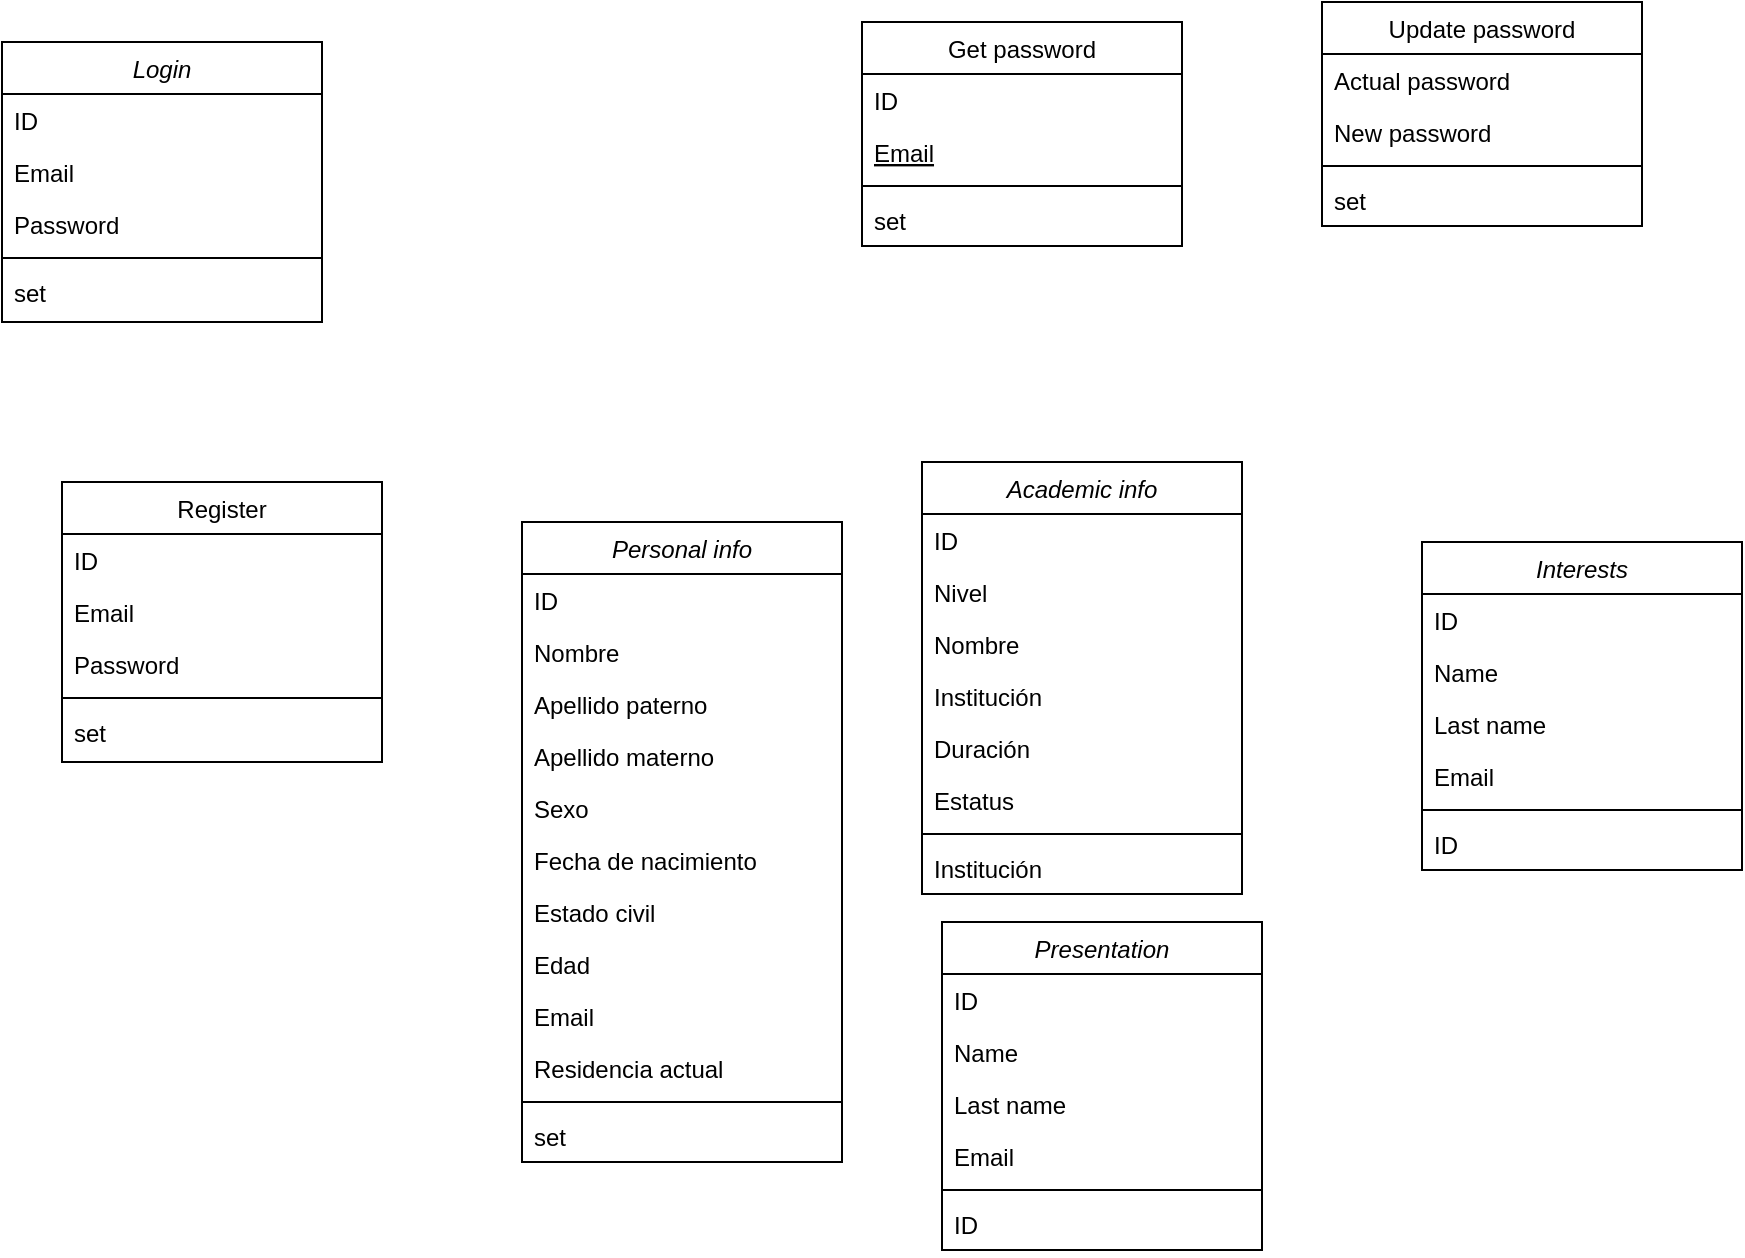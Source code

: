 <mxfile version="17.1.2" type="github">
  <diagram id="C5RBs43oDa-KdzZeNtuy" name="Page-1">
    <mxGraphModel dx="1892" dy="1224" grid="1" gridSize="10" guides="1" tooltips="1" connect="1" arrows="1" fold="1" page="1" pageScale="1" pageWidth="827" pageHeight="1169" math="0" shadow="0">
      <root>
        <mxCell id="WIyWlLk6GJQsqaUBKTNV-0" />
        <mxCell id="WIyWlLk6GJQsqaUBKTNV-1" parent="WIyWlLk6GJQsqaUBKTNV-0" />
        <mxCell id="zkfFHV4jXpPFQw0GAbJ--6" value="Update password" style="swimlane;fontStyle=0;align=center;verticalAlign=top;childLayout=stackLayout;horizontal=1;startSize=26;horizontalStack=0;resizeParent=1;resizeLast=0;collapsible=1;marginBottom=0;rounded=0;shadow=0;strokeWidth=1;" parent="WIyWlLk6GJQsqaUBKTNV-1" vertex="1">
          <mxGeometry x="720" y="10" width="160" height="112" as="geometry">
            <mxRectangle x="130" y="380" width="160" height="26" as="alternateBounds" />
          </mxGeometry>
        </mxCell>
        <mxCell id="zkfFHV4jXpPFQw0GAbJ--7" value="Actual password" style="text;align=left;verticalAlign=top;spacingLeft=4;spacingRight=4;overflow=hidden;rotatable=0;points=[[0,0.5],[1,0.5]];portConstraint=eastwest;" parent="zkfFHV4jXpPFQw0GAbJ--6" vertex="1">
          <mxGeometry y="26" width="160" height="26" as="geometry" />
        </mxCell>
        <mxCell id="zkfFHV4jXpPFQw0GAbJ--8" value="New password" style="text;align=left;verticalAlign=top;spacingLeft=4;spacingRight=4;overflow=hidden;rotatable=0;points=[[0,0.5],[1,0.5]];portConstraint=eastwest;rounded=0;shadow=0;html=0;" parent="zkfFHV4jXpPFQw0GAbJ--6" vertex="1">
          <mxGeometry y="52" width="160" height="26" as="geometry" />
        </mxCell>
        <mxCell id="zkfFHV4jXpPFQw0GAbJ--9" value="" style="line;html=1;strokeWidth=1;align=left;verticalAlign=middle;spacingTop=-1;spacingLeft=3;spacingRight=3;rotatable=0;labelPosition=right;points=[];portConstraint=eastwest;" parent="zkfFHV4jXpPFQw0GAbJ--6" vertex="1">
          <mxGeometry y="78" width="160" height="8" as="geometry" />
        </mxCell>
        <mxCell id="zkfFHV4jXpPFQw0GAbJ--11" value="set" style="text;align=left;verticalAlign=top;spacingLeft=4;spacingRight=4;overflow=hidden;rotatable=0;points=[[0,0.5],[1,0.5]];portConstraint=eastwest;" parent="zkfFHV4jXpPFQw0GAbJ--6" vertex="1">
          <mxGeometry y="86" width="160" height="26" as="geometry" />
        </mxCell>
        <mxCell id="zkfFHV4jXpPFQw0GAbJ--17" value="Register" style="swimlane;fontStyle=0;align=center;verticalAlign=top;childLayout=stackLayout;horizontal=1;startSize=26;horizontalStack=0;resizeParent=1;resizeLast=0;collapsible=1;marginBottom=0;rounded=0;shadow=0;strokeWidth=1;" parent="WIyWlLk6GJQsqaUBKTNV-1" vertex="1">
          <mxGeometry x="90" y="250" width="160" height="140" as="geometry">
            <mxRectangle x="550" y="140" width="160" height="26" as="alternateBounds" />
          </mxGeometry>
        </mxCell>
        <mxCell id="zkfFHV4jXpPFQw0GAbJ--18" value="ID" style="text;align=left;verticalAlign=top;spacingLeft=4;spacingRight=4;overflow=hidden;rotatable=0;points=[[0,0.5],[1,0.5]];portConstraint=eastwest;" parent="zkfFHV4jXpPFQw0GAbJ--17" vertex="1">
          <mxGeometry y="26" width="160" height="26" as="geometry" />
        </mxCell>
        <mxCell id="zkfFHV4jXpPFQw0GAbJ--19" value="Email" style="text;align=left;verticalAlign=top;spacingLeft=4;spacingRight=4;overflow=hidden;rotatable=0;points=[[0,0.5],[1,0.5]];portConstraint=eastwest;rounded=0;shadow=0;html=0;" parent="zkfFHV4jXpPFQw0GAbJ--17" vertex="1">
          <mxGeometry y="52" width="160" height="26" as="geometry" />
        </mxCell>
        <mxCell id="zkfFHV4jXpPFQw0GAbJ--20" value="Password" style="text;align=left;verticalAlign=top;spacingLeft=4;spacingRight=4;overflow=hidden;rotatable=0;points=[[0,0.5],[1,0.5]];portConstraint=eastwest;rounded=0;shadow=0;html=0;" parent="zkfFHV4jXpPFQw0GAbJ--17" vertex="1">
          <mxGeometry y="78" width="160" height="26" as="geometry" />
        </mxCell>
        <mxCell id="zkfFHV4jXpPFQw0GAbJ--23" value="" style="line;html=1;strokeWidth=1;align=left;verticalAlign=middle;spacingTop=-1;spacingLeft=3;spacingRight=3;rotatable=0;labelPosition=right;points=[];portConstraint=eastwest;" parent="zkfFHV4jXpPFQw0GAbJ--17" vertex="1">
          <mxGeometry y="104" width="160" height="8" as="geometry" />
        </mxCell>
        <mxCell id="zkfFHV4jXpPFQw0GAbJ--24" value="set" style="text;align=left;verticalAlign=top;spacingLeft=4;spacingRight=4;overflow=hidden;rotatable=0;points=[[0,0.5],[1,0.5]];portConstraint=eastwest;" parent="zkfFHV4jXpPFQw0GAbJ--17" vertex="1">
          <mxGeometry y="112" width="160" height="26" as="geometry" />
        </mxCell>
        <mxCell id="Cem4j0Yz9Tb3_FZdJSB7-3" value="Login" style="swimlane;fontStyle=2;align=center;verticalAlign=top;childLayout=stackLayout;horizontal=1;startSize=26;horizontalStack=0;resizeParent=1;resizeLast=0;collapsible=1;marginBottom=0;rounded=0;shadow=0;strokeWidth=1;" vertex="1" parent="WIyWlLk6GJQsqaUBKTNV-1">
          <mxGeometry x="60" y="30" width="160" height="140" as="geometry">
            <mxRectangle x="230" y="140" width="160" height="26" as="alternateBounds" />
          </mxGeometry>
        </mxCell>
        <mxCell id="Cem4j0Yz9Tb3_FZdJSB7-4" value="ID" style="text;align=left;verticalAlign=top;spacingLeft=4;spacingRight=4;overflow=hidden;rotatable=0;points=[[0,0.5],[1,0.5]];portConstraint=eastwest;" vertex="1" parent="Cem4j0Yz9Tb3_FZdJSB7-3">
          <mxGeometry y="26" width="160" height="26" as="geometry" />
        </mxCell>
        <mxCell id="Cem4j0Yz9Tb3_FZdJSB7-5" value="Email" style="text;align=left;verticalAlign=top;spacingLeft=4;spacingRight=4;overflow=hidden;rotatable=0;points=[[0,0.5],[1,0.5]];portConstraint=eastwest;rounded=0;shadow=0;html=0;" vertex="1" parent="Cem4j0Yz9Tb3_FZdJSB7-3">
          <mxGeometry y="52" width="160" height="26" as="geometry" />
        </mxCell>
        <mxCell id="Cem4j0Yz9Tb3_FZdJSB7-6" value="Password" style="text;align=left;verticalAlign=top;spacingLeft=4;spacingRight=4;overflow=hidden;rotatable=0;points=[[0,0.5],[1,0.5]];portConstraint=eastwest;rounded=0;shadow=0;html=0;" vertex="1" parent="Cem4j0Yz9Tb3_FZdJSB7-3">
          <mxGeometry y="78" width="160" height="26" as="geometry" />
        </mxCell>
        <mxCell id="Cem4j0Yz9Tb3_FZdJSB7-8" value="" style="line;html=1;strokeWidth=1;align=left;verticalAlign=middle;spacingTop=-1;spacingLeft=3;spacingRight=3;rotatable=0;labelPosition=right;points=[];portConstraint=eastwest;" vertex="1" parent="Cem4j0Yz9Tb3_FZdJSB7-3">
          <mxGeometry y="104" width="160" height="8" as="geometry" />
        </mxCell>
        <mxCell id="Cem4j0Yz9Tb3_FZdJSB7-9" value="set" style="text;align=left;verticalAlign=top;spacingLeft=4;spacingRight=4;overflow=hidden;rotatable=0;points=[[0,0.5],[1,0.5]];portConstraint=eastwest;" vertex="1" parent="Cem4j0Yz9Tb3_FZdJSB7-3">
          <mxGeometry y="112" width="160" height="26" as="geometry" />
        </mxCell>
        <mxCell id="Cem4j0Yz9Tb3_FZdJSB7-10" value="Personal info" style="swimlane;fontStyle=2;align=center;verticalAlign=top;childLayout=stackLayout;horizontal=1;startSize=26;horizontalStack=0;resizeParent=1;resizeLast=0;collapsible=1;marginBottom=0;rounded=0;shadow=0;strokeWidth=1;" vertex="1" parent="WIyWlLk6GJQsqaUBKTNV-1">
          <mxGeometry x="320" y="270" width="160" height="320" as="geometry">
            <mxRectangle x="230" y="140" width="160" height="26" as="alternateBounds" />
          </mxGeometry>
        </mxCell>
        <mxCell id="Cem4j0Yz9Tb3_FZdJSB7-11" value="ID" style="text;align=left;verticalAlign=top;spacingLeft=4;spacingRight=4;overflow=hidden;rotatable=0;points=[[0,0.5],[1,0.5]];portConstraint=eastwest;" vertex="1" parent="Cem4j0Yz9Tb3_FZdJSB7-10">
          <mxGeometry y="26" width="160" height="26" as="geometry" />
        </mxCell>
        <mxCell id="Cem4j0Yz9Tb3_FZdJSB7-12" value="Nombre" style="text;align=left;verticalAlign=top;spacingLeft=4;spacingRight=4;overflow=hidden;rotatable=0;points=[[0,0.5],[1,0.5]];portConstraint=eastwest;rounded=0;shadow=0;html=0;" vertex="1" parent="Cem4j0Yz9Tb3_FZdJSB7-10">
          <mxGeometry y="52" width="160" height="26" as="geometry" />
        </mxCell>
        <mxCell id="Cem4j0Yz9Tb3_FZdJSB7-13" value="Apellido paterno" style="text;align=left;verticalAlign=top;spacingLeft=4;spacingRight=4;overflow=hidden;rotatable=0;points=[[0,0.5],[1,0.5]];portConstraint=eastwest;rounded=0;shadow=0;html=0;" vertex="1" parent="Cem4j0Yz9Tb3_FZdJSB7-10">
          <mxGeometry y="78" width="160" height="26" as="geometry" />
        </mxCell>
        <mxCell id="Cem4j0Yz9Tb3_FZdJSB7-14" value="Apellido materno" style="text;align=left;verticalAlign=top;spacingLeft=4;spacingRight=4;overflow=hidden;rotatable=0;points=[[0,0.5],[1,0.5]];portConstraint=eastwest;" vertex="1" parent="Cem4j0Yz9Tb3_FZdJSB7-10">
          <mxGeometry y="104" width="160" height="26" as="geometry" />
        </mxCell>
        <mxCell id="Cem4j0Yz9Tb3_FZdJSB7-16" value="Sexo" style="text;align=left;verticalAlign=top;spacingLeft=4;spacingRight=4;overflow=hidden;rotatable=0;points=[[0,0.5],[1,0.5]];portConstraint=eastwest;" vertex="1" parent="Cem4j0Yz9Tb3_FZdJSB7-10">
          <mxGeometry y="130" width="160" height="26" as="geometry" />
        </mxCell>
        <mxCell id="Cem4j0Yz9Tb3_FZdJSB7-46" value="Fecha de nacimiento" style="text;align=left;verticalAlign=top;spacingLeft=4;spacingRight=4;overflow=hidden;rotatable=0;points=[[0,0.5],[1,0.5]];portConstraint=eastwest;" vertex="1" parent="Cem4j0Yz9Tb3_FZdJSB7-10">
          <mxGeometry y="156" width="160" height="26" as="geometry" />
        </mxCell>
        <mxCell id="Cem4j0Yz9Tb3_FZdJSB7-47" value="Estado civil" style="text;align=left;verticalAlign=top;spacingLeft=4;spacingRight=4;overflow=hidden;rotatable=0;points=[[0,0.5],[1,0.5]];portConstraint=eastwest;" vertex="1" parent="Cem4j0Yz9Tb3_FZdJSB7-10">
          <mxGeometry y="182" width="160" height="26" as="geometry" />
        </mxCell>
        <mxCell id="Cem4j0Yz9Tb3_FZdJSB7-48" value="Edad" style="text;align=left;verticalAlign=top;spacingLeft=4;spacingRight=4;overflow=hidden;rotatable=0;points=[[0,0.5],[1,0.5]];portConstraint=eastwest;" vertex="1" parent="Cem4j0Yz9Tb3_FZdJSB7-10">
          <mxGeometry y="208" width="160" height="26" as="geometry" />
        </mxCell>
        <mxCell id="Cem4j0Yz9Tb3_FZdJSB7-49" value="Email" style="text;align=left;verticalAlign=top;spacingLeft=4;spacingRight=4;overflow=hidden;rotatable=0;points=[[0,0.5],[1,0.5]];portConstraint=eastwest;" vertex="1" parent="Cem4j0Yz9Tb3_FZdJSB7-10">
          <mxGeometry y="234" width="160" height="26" as="geometry" />
        </mxCell>
        <mxCell id="Cem4j0Yz9Tb3_FZdJSB7-50" value="Residencia actual" style="text;align=left;verticalAlign=top;spacingLeft=4;spacingRight=4;overflow=hidden;rotatable=0;points=[[0,0.5],[1,0.5]];portConstraint=eastwest;" vertex="1" parent="Cem4j0Yz9Tb3_FZdJSB7-10">
          <mxGeometry y="260" width="160" height="26" as="geometry" />
        </mxCell>
        <mxCell id="Cem4j0Yz9Tb3_FZdJSB7-15" value="" style="line;html=1;strokeWidth=1;align=left;verticalAlign=middle;spacingTop=-1;spacingLeft=3;spacingRight=3;rotatable=0;labelPosition=right;points=[];portConstraint=eastwest;" vertex="1" parent="Cem4j0Yz9Tb3_FZdJSB7-10">
          <mxGeometry y="286" width="160" height="8" as="geometry" />
        </mxCell>
        <mxCell id="Cem4j0Yz9Tb3_FZdJSB7-51" value="set" style="text;align=left;verticalAlign=top;spacingLeft=4;spacingRight=4;overflow=hidden;rotatable=0;points=[[0,0.5],[1,0.5]];portConstraint=eastwest;" vertex="1" parent="Cem4j0Yz9Tb3_FZdJSB7-10">
          <mxGeometry y="294" width="160" height="26" as="geometry" />
        </mxCell>
        <mxCell id="Cem4j0Yz9Tb3_FZdJSB7-17" value="Academic info" style="swimlane;fontStyle=2;align=center;verticalAlign=top;childLayout=stackLayout;horizontal=1;startSize=26;horizontalStack=0;resizeParent=1;resizeLast=0;collapsible=1;marginBottom=0;rounded=0;shadow=0;strokeWidth=1;" vertex="1" parent="WIyWlLk6GJQsqaUBKTNV-1">
          <mxGeometry x="520" y="240" width="160" height="216" as="geometry">
            <mxRectangle x="230" y="140" width="160" height="26" as="alternateBounds" />
          </mxGeometry>
        </mxCell>
        <mxCell id="Cem4j0Yz9Tb3_FZdJSB7-18" value="ID" style="text;align=left;verticalAlign=top;spacingLeft=4;spacingRight=4;overflow=hidden;rotatable=0;points=[[0,0.5],[1,0.5]];portConstraint=eastwest;" vertex="1" parent="Cem4j0Yz9Tb3_FZdJSB7-17">
          <mxGeometry y="26" width="160" height="26" as="geometry" />
        </mxCell>
        <mxCell id="Cem4j0Yz9Tb3_FZdJSB7-19" value="Nivel" style="text;align=left;verticalAlign=top;spacingLeft=4;spacingRight=4;overflow=hidden;rotatable=0;points=[[0,0.5],[1,0.5]];portConstraint=eastwest;rounded=0;shadow=0;html=0;" vertex="1" parent="Cem4j0Yz9Tb3_FZdJSB7-17">
          <mxGeometry y="52" width="160" height="26" as="geometry" />
        </mxCell>
        <mxCell id="Cem4j0Yz9Tb3_FZdJSB7-20" value="Nombre" style="text;align=left;verticalAlign=top;spacingLeft=4;spacingRight=4;overflow=hidden;rotatable=0;points=[[0,0.5],[1,0.5]];portConstraint=eastwest;rounded=0;shadow=0;html=0;" vertex="1" parent="Cem4j0Yz9Tb3_FZdJSB7-17">
          <mxGeometry y="78" width="160" height="26" as="geometry" />
        </mxCell>
        <mxCell id="Cem4j0Yz9Tb3_FZdJSB7-21" value="Institución" style="text;align=left;verticalAlign=top;spacingLeft=4;spacingRight=4;overflow=hidden;rotatable=0;points=[[0,0.5],[1,0.5]];portConstraint=eastwest;" vertex="1" parent="Cem4j0Yz9Tb3_FZdJSB7-17">
          <mxGeometry y="104" width="160" height="26" as="geometry" />
        </mxCell>
        <mxCell id="Cem4j0Yz9Tb3_FZdJSB7-23" value="Duración" style="text;align=left;verticalAlign=top;spacingLeft=4;spacingRight=4;overflow=hidden;rotatable=0;points=[[0,0.5],[1,0.5]];portConstraint=eastwest;" vertex="1" parent="Cem4j0Yz9Tb3_FZdJSB7-17">
          <mxGeometry y="130" width="160" height="26" as="geometry" />
        </mxCell>
        <mxCell id="Cem4j0Yz9Tb3_FZdJSB7-52" value="Estatus" style="text;align=left;verticalAlign=top;spacingLeft=4;spacingRight=4;overflow=hidden;rotatable=0;points=[[0,0.5],[1,0.5]];portConstraint=eastwest;" vertex="1" parent="Cem4j0Yz9Tb3_FZdJSB7-17">
          <mxGeometry y="156" width="160" height="26" as="geometry" />
        </mxCell>
        <mxCell id="Cem4j0Yz9Tb3_FZdJSB7-22" value="" style="line;html=1;strokeWidth=1;align=left;verticalAlign=middle;spacingTop=-1;spacingLeft=3;spacingRight=3;rotatable=0;labelPosition=right;points=[];portConstraint=eastwest;" vertex="1" parent="Cem4j0Yz9Tb3_FZdJSB7-17">
          <mxGeometry y="182" width="160" height="8" as="geometry" />
        </mxCell>
        <mxCell id="Cem4j0Yz9Tb3_FZdJSB7-53" value="Institución" style="text;align=left;verticalAlign=top;spacingLeft=4;spacingRight=4;overflow=hidden;rotatable=0;points=[[0,0.5],[1,0.5]];portConstraint=eastwest;" vertex="1" parent="Cem4j0Yz9Tb3_FZdJSB7-17">
          <mxGeometry y="190" width="160" height="26" as="geometry" />
        </mxCell>
        <mxCell id="Cem4j0Yz9Tb3_FZdJSB7-24" value="Interests" style="swimlane;fontStyle=2;align=center;verticalAlign=top;childLayout=stackLayout;horizontal=1;startSize=26;horizontalStack=0;resizeParent=1;resizeLast=0;collapsible=1;marginBottom=0;rounded=0;shadow=0;strokeWidth=1;" vertex="1" parent="WIyWlLk6GJQsqaUBKTNV-1">
          <mxGeometry x="770" y="280" width="160" height="164" as="geometry">
            <mxRectangle x="230" y="140" width="160" height="26" as="alternateBounds" />
          </mxGeometry>
        </mxCell>
        <mxCell id="Cem4j0Yz9Tb3_FZdJSB7-25" value="ID" style="text;align=left;verticalAlign=top;spacingLeft=4;spacingRight=4;overflow=hidden;rotatable=0;points=[[0,0.5],[1,0.5]];portConstraint=eastwest;" vertex="1" parent="Cem4j0Yz9Tb3_FZdJSB7-24">
          <mxGeometry y="26" width="160" height="26" as="geometry" />
        </mxCell>
        <mxCell id="Cem4j0Yz9Tb3_FZdJSB7-26" value="Name" style="text;align=left;verticalAlign=top;spacingLeft=4;spacingRight=4;overflow=hidden;rotatable=0;points=[[0,0.5],[1,0.5]];portConstraint=eastwest;rounded=0;shadow=0;html=0;" vertex="1" parent="Cem4j0Yz9Tb3_FZdJSB7-24">
          <mxGeometry y="52" width="160" height="26" as="geometry" />
        </mxCell>
        <mxCell id="Cem4j0Yz9Tb3_FZdJSB7-27" value="Last name" style="text;align=left;verticalAlign=top;spacingLeft=4;spacingRight=4;overflow=hidden;rotatable=0;points=[[0,0.5],[1,0.5]];portConstraint=eastwest;rounded=0;shadow=0;html=0;" vertex="1" parent="Cem4j0Yz9Tb3_FZdJSB7-24">
          <mxGeometry y="78" width="160" height="26" as="geometry" />
        </mxCell>
        <mxCell id="Cem4j0Yz9Tb3_FZdJSB7-28" value="Email" style="text;align=left;verticalAlign=top;spacingLeft=4;spacingRight=4;overflow=hidden;rotatable=0;points=[[0,0.5],[1,0.5]];portConstraint=eastwest;" vertex="1" parent="Cem4j0Yz9Tb3_FZdJSB7-24">
          <mxGeometry y="104" width="160" height="26" as="geometry" />
        </mxCell>
        <mxCell id="Cem4j0Yz9Tb3_FZdJSB7-29" value="" style="line;html=1;strokeWidth=1;align=left;verticalAlign=middle;spacingTop=-1;spacingLeft=3;spacingRight=3;rotatable=0;labelPosition=right;points=[];portConstraint=eastwest;" vertex="1" parent="Cem4j0Yz9Tb3_FZdJSB7-24">
          <mxGeometry y="130" width="160" height="8" as="geometry" />
        </mxCell>
        <mxCell id="Cem4j0Yz9Tb3_FZdJSB7-30" value="ID" style="text;align=left;verticalAlign=top;spacingLeft=4;spacingRight=4;overflow=hidden;rotatable=0;points=[[0,0.5],[1,0.5]];portConstraint=eastwest;" vertex="1" parent="Cem4j0Yz9Tb3_FZdJSB7-24">
          <mxGeometry y="138" width="160" height="26" as="geometry" />
        </mxCell>
        <mxCell id="Cem4j0Yz9Tb3_FZdJSB7-31" value="Presentation" style="swimlane;fontStyle=2;align=center;verticalAlign=top;childLayout=stackLayout;horizontal=1;startSize=26;horizontalStack=0;resizeParent=1;resizeLast=0;collapsible=1;marginBottom=0;rounded=0;shadow=0;strokeWidth=1;" vertex="1" parent="WIyWlLk6GJQsqaUBKTNV-1">
          <mxGeometry x="530" y="470" width="160" height="164" as="geometry">
            <mxRectangle x="230" y="140" width="160" height="26" as="alternateBounds" />
          </mxGeometry>
        </mxCell>
        <mxCell id="Cem4j0Yz9Tb3_FZdJSB7-32" value="ID" style="text;align=left;verticalAlign=top;spacingLeft=4;spacingRight=4;overflow=hidden;rotatable=0;points=[[0,0.5],[1,0.5]];portConstraint=eastwest;" vertex="1" parent="Cem4j0Yz9Tb3_FZdJSB7-31">
          <mxGeometry y="26" width="160" height="26" as="geometry" />
        </mxCell>
        <mxCell id="Cem4j0Yz9Tb3_FZdJSB7-33" value="Name" style="text;align=left;verticalAlign=top;spacingLeft=4;spacingRight=4;overflow=hidden;rotatable=0;points=[[0,0.5],[1,0.5]];portConstraint=eastwest;rounded=0;shadow=0;html=0;" vertex="1" parent="Cem4j0Yz9Tb3_FZdJSB7-31">
          <mxGeometry y="52" width="160" height="26" as="geometry" />
        </mxCell>
        <mxCell id="Cem4j0Yz9Tb3_FZdJSB7-34" value="Last name" style="text;align=left;verticalAlign=top;spacingLeft=4;spacingRight=4;overflow=hidden;rotatable=0;points=[[0,0.5],[1,0.5]];portConstraint=eastwest;rounded=0;shadow=0;html=0;" vertex="1" parent="Cem4j0Yz9Tb3_FZdJSB7-31">
          <mxGeometry y="78" width="160" height="26" as="geometry" />
        </mxCell>
        <mxCell id="Cem4j0Yz9Tb3_FZdJSB7-35" value="Email" style="text;align=left;verticalAlign=top;spacingLeft=4;spacingRight=4;overflow=hidden;rotatable=0;points=[[0,0.5],[1,0.5]];portConstraint=eastwest;" vertex="1" parent="Cem4j0Yz9Tb3_FZdJSB7-31">
          <mxGeometry y="104" width="160" height="26" as="geometry" />
        </mxCell>
        <mxCell id="Cem4j0Yz9Tb3_FZdJSB7-36" value="" style="line;html=1;strokeWidth=1;align=left;verticalAlign=middle;spacingTop=-1;spacingLeft=3;spacingRight=3;rotatable=0;labelPosition=right;points=[];portConstraint=eastwest;" vertex="1" parent="Cem4j0Yz9Tb3_FZdJSB7-31">
          <mxGeometry y="130" width="160" height="8" as="geometry" />
        </mxCell>
        <mxCell id="Cem4j0Yz9Tb3_FZdJSB7-37" value="ID" style="text;align=left;verticalAlign=top;spacingLeft=4;spacingRight=4;overflow=hidden;rotatable=0;points=[[0,0.5],[1,0.5]];portConstraint=eastwest;" vertex="1" parent="Cem4j0Yz9Tb3_FZdJSB7-31">
          <mxGeometry y="138" width="160" height="26" as="geometry" />
        </mxCell>
        <mxCell id="Cem4j0Yz9Tb3_FZdJSB7-38" value="Get password" style="swimlane;fontStyle=0;align=center;verticalAlign=top;childLayout=stackLayout;horizontal=1;startSize=26;horizontalStack=0;resizeParent=1;resizeLast=0;collapsible=1;marginBottom=0;rounded=0;shadow=0;strokeWidth=1;" vertex="1" parent="WIyWlLk6GJQsqaUBKTNV-1">
          <mxGeometry x="490" y="20" width="160" height="112" as="geometry">
            <mxRectangle x="130" y="380" width="160" height="26" as="alternateBounds" />
          </mxGeometry>
        </mxCell>
        <mxCell id="Cem4j0Yz9Tb3_FZdJSB7-39" value="ID" style="text;align=left;verticalAlign=top;spacingLeft=4;spacingRight=4;overflow=hidden;rotatable=0;points=[[0,0.5],[1,0.5]];portConstraint=eastwest;" vertex="1" parent="Cem4j0Yz9Tb3_FZdJSB7-38">
          <mxGeometry y="26" width="160" height="26" as="geometry" />
        </mxCell>
        <mxCell id="Cem4j0Yz9Tb3_FZdJSB7-42" value="Email" style="text;align=left;verticalAlign=top;spacingLeft=4;spacingRight=4;overflow=hidden;rotatable=0;points=[[0,0.5],[1,0.5]];portConstraint=eastwest;fontStyle=4" vertex="1" parent="Cem4j0Yz9Tb3_FZdJSB7-38">
          <mxGeometry y="52" width="160" height="26" as="geometry" />
        </mxCell>
        <mxCell id="Cem4j0Yz9Tb3_FZdJSB7-41" value="" style="line;html=1;strokeWidth=1;align=left;verticalAlign=middle;spacingTop=-1;spacingLeft=3;spacingRight=3;rotatable=0;labelPosition=right;points=[];portConstraint=eastwest;" vertex="1" parent="Cem4j0Yz9Tb3_FZdJSB7-38">
          <mxGeometry y="78" width="160" height="8" as="geometry" />
        </mxCell>
        <mxCell id="Cem4j0Yz9Tb3_FZdJSB7-54" value="set" style="text;align=left;verticalAlign=top;spacingLeft=4;spacingRight=4;overflow=hidden;rotatable=0;points=[[0,0.5],[1,0.5]];portConstraint=eastwest;" vertex="1" parent="Cem4j0Yz9Tb3_FZdJSB7-38">
          <mxGeometry y="86" width="160" height="26" as="geometry" />
        </mxCell>
      </root>
    </mxGraphModel>
  </diagram>
</mxfile>
